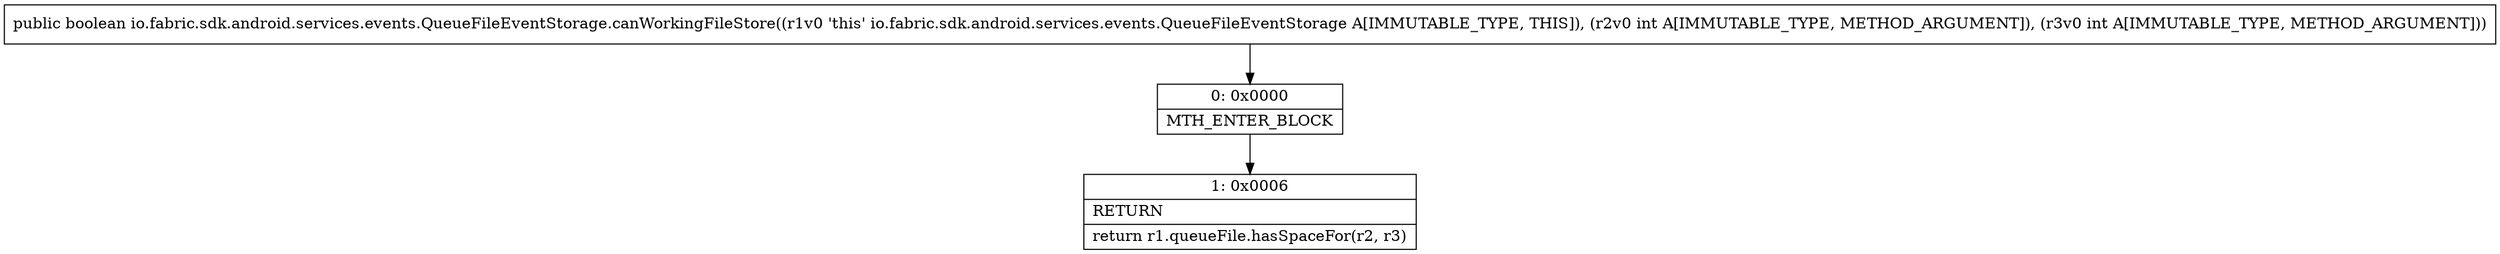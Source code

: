 digraph "CFG forio.fabric.sdk.android.services.events.QueueFileEventStorage.canWorkingFileStore(II)Z" {
Node_0 [shape=record,label="{0\:\ 0x0000|MTH_ENTER_BLOCK\l}"];
Node_1 [shape=record,label="{1\:\ 0x0006|RETURN\l|return r1.queueFile.hasSpaceFor(r2, r3)\l}"];
MethodNode[shape=record,label="{public boolean io.fabric.sdk.android.services.events.QueueFileEventStorage.canWorkingFileStore((r1v0 'this' io.fabric.sdk.android.services.events.QueueFileEventStorage A[IMMUTABLE_TYPE, THIS]), (r2v0 int A[IMMUTABLE_TYPE, METHOD_ARGUMENT]), (r3v0 int A[IMMUTABLE_TYPE, METHOD_ARGUMENT])) }"];
MethodNode -> Node_0;
Node_0 -> Node_1;
}

